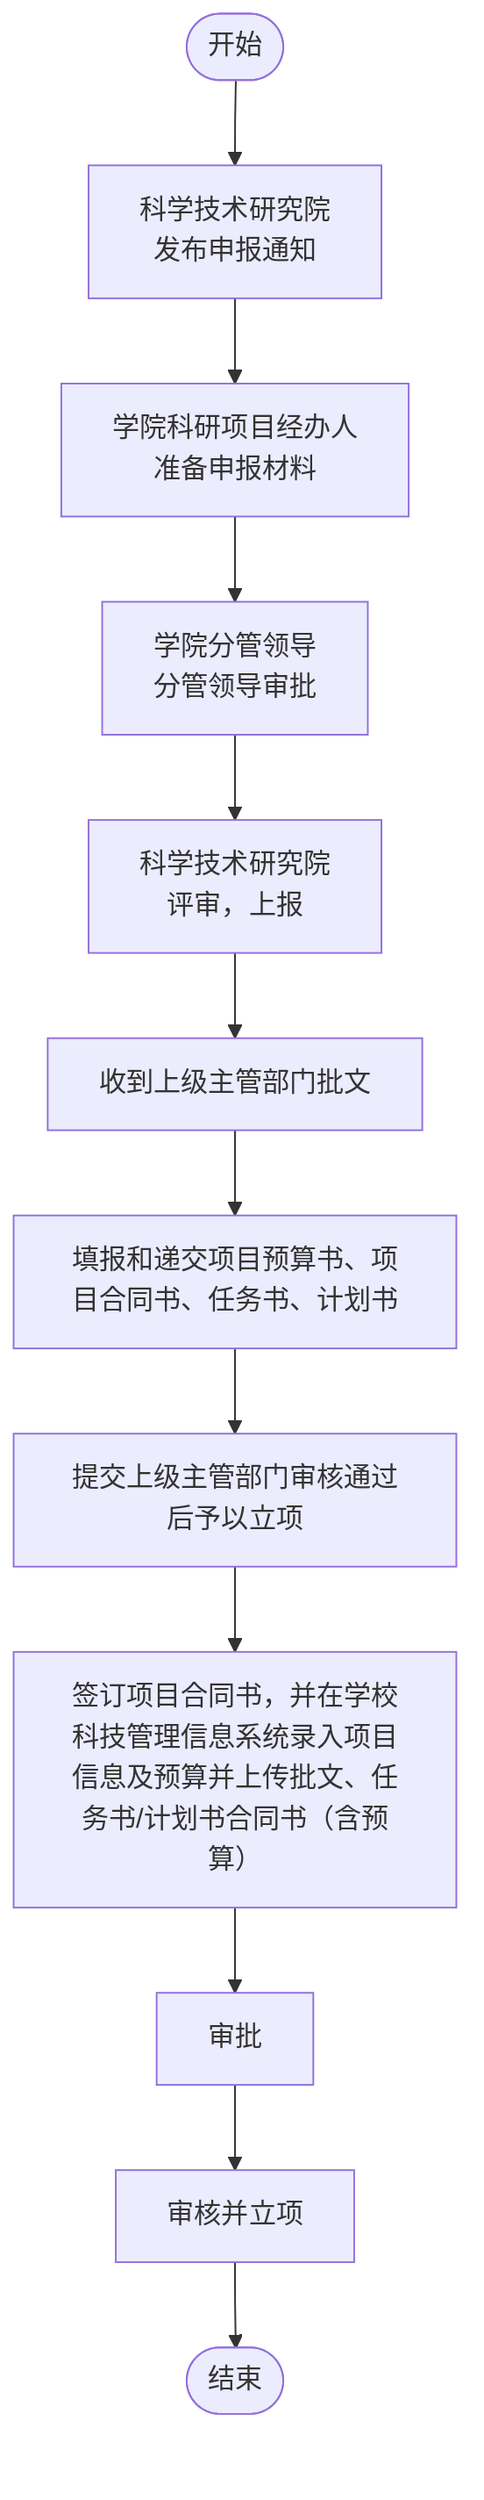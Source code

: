 flowchart TD
    Start(["开始"]) --> P01["科学技术研究院\n发布申报通知"]
    P01 --> P02["学院科研项目经办人\n准备申报材料"]
    P02 --> P03["学院分管领导\n分管领导审批"]
    P03 --> P04["科学技术研究院\n评审，上报"]
    P04 --> P05["收到上级主管部门批文"]
    P05 --> P06["填报和递交项目预算书、项目合同书、任务书、计划书"]
    P06 --> P07["提交上级主管部门审核通过后予以立项"]
    P07 --> P08["签订项目合同书，并在学校科技管理信息系统录入项目信息及预算并上传批文、任务书/计划书合同书（含预算）"]
    P08 --> P09["审批"]
    P09 --> P10["审核并立项"]
    P10 --> End(["结束"])